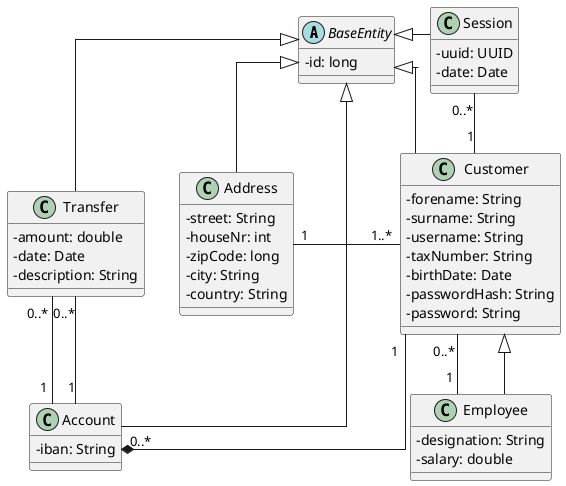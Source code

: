 @startuml
skinparam classAttributeIconSize 0
skinparam linetype ortho

' Declare Classes
abstract class BaseEntity{
   - id: long
   '- getId(): long
   '+ equals(object: Object): boolean
   '+ hashCode(): int
}

class Account{
  - iban: String
}

class Address{
  - street: String
  - houseNr: int
  - zipCode: long
  - city: String
  - country: String
  '+ getResidents(): List<Customer>
  '+ addResident(customer: Customer): void
}

class Customer{
  - forename: String
  - surname: String
  - username: String
  - taxNumber: String
  - birthDate: Date
  - passwordHash: String
  - password: String
}

class Employee{
   - designation: String
   - salary: double
}

class Session{
  - uuid: UUID
  - date: Date
}

class Transfer{
  - amount: double
  - date: Date
  - description: String
}


' Declare relationship of classes
Session "0..*" -- "1" Customer
Customer "1" --* "0..*" Account
Address "1" - "1..*" Customer
Transfer "0..*" - "1" Account
Transfer "0..*" - "1" Account
Customer "0..*" -- "1" Employee

BaseEntity <|-- Account
BaseEntity <|-- Address
BaseEntity <|-- Customer
BaseEntity <|-- Session
BaseEntity <|-- Transfer

Customer <|-- Employee

BaseEntity -[hidden]> Session
Transfer -[hidden]> Address
Transfer -[hidden]-> Account

@enduml